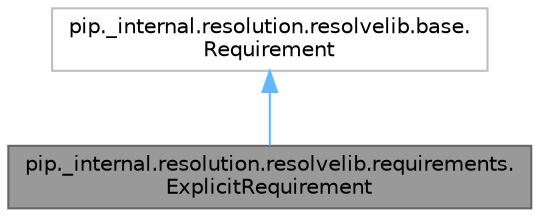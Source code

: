 digraph "pip._internal.resolution.resolvelib.requirements.ExplicitRequirement"
{
 // LATEX_PDF_SIZE
  bgcolor="transparent";
  edge [fontname=Helvetica,fontsize=10,labelfontname=Helvetica,labelfontsize=10];
  node [fontname=Helvetica,fontsize=10,shape=box,height=0.2,width=0.4];
  Node1 [id="Node000001",label="pip._internal.resolution.resolvelib.requirements.\lExplicitRequirement",height=0.2,width=0.4,color="gray40", fillcolor="grey60", style="filled", fontcolor="black",tooltip=" "];
  Node2 -> Node1 [id="edge2_Node000001_Node000002",dir="back",color="steelblue1",style="solid",tooltip=" "];
  Node2 [id="Node000002",label="pip._internal.resolution.resolvelib.base.\lRequirement",height=0.2,width=0.4,color="grey75", fillcolor="white", style="filled",URL="$de/db6/classpip_1_1__internal_1_1resolution_1_1resolvelib_1_1base_1_1Requirement.html",tooltip=" "];
}

